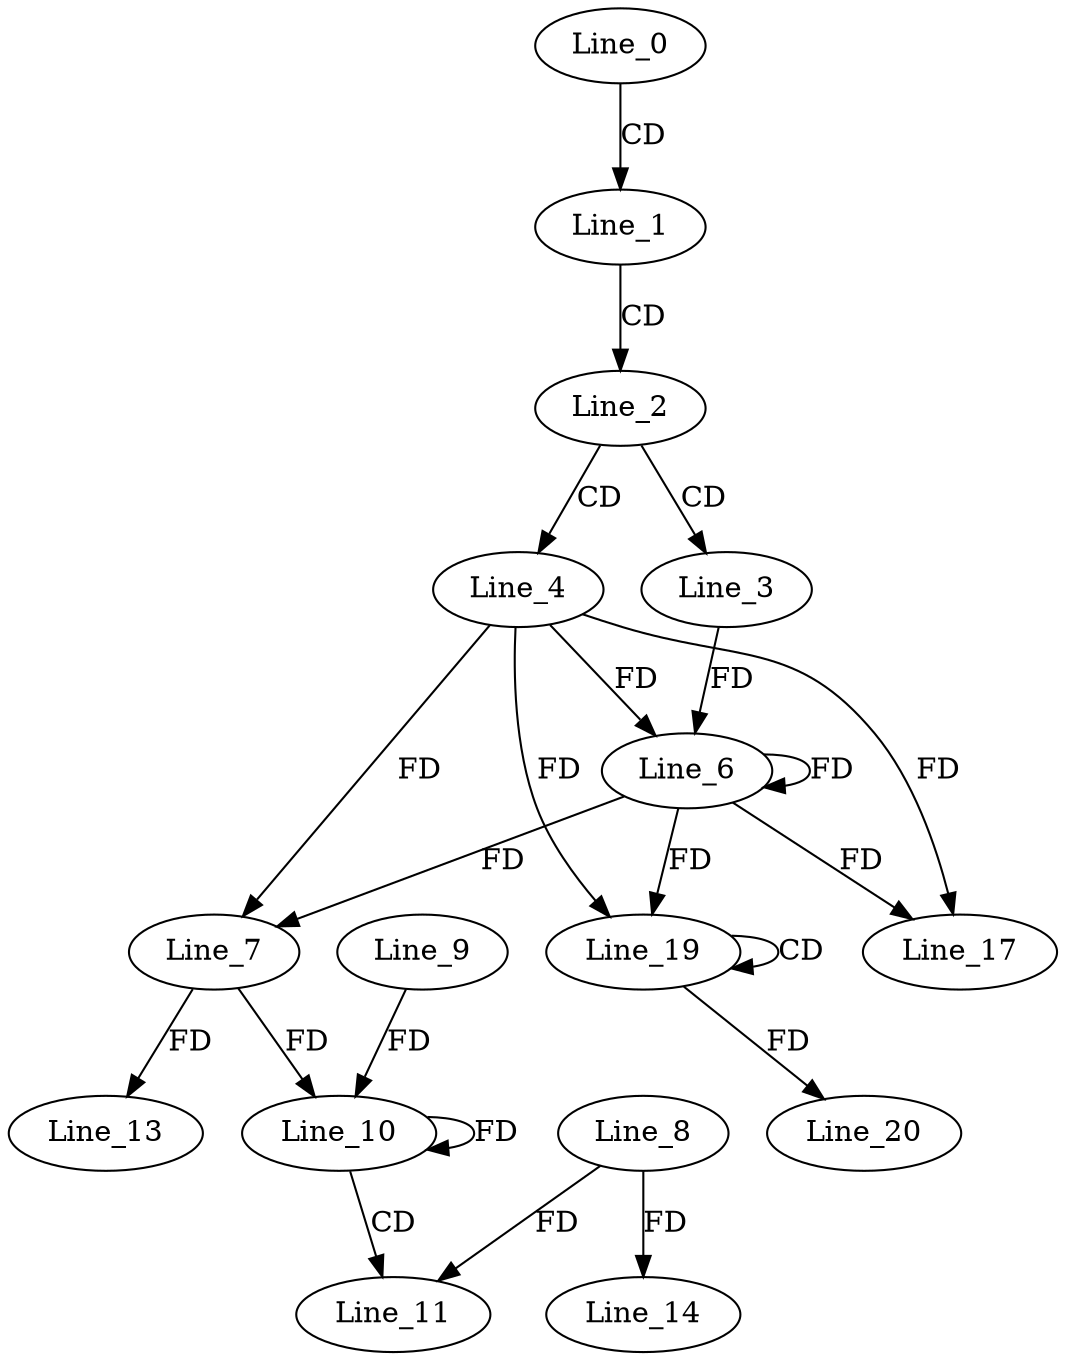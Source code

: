 digraph G {
  Line_0;
  Line_1;
  Line_2;
  Line_3;
  Line_4;
  Line_6;
  Line_6;
  Line_7;
  Line_10;
  Line_9;
  Line_10;
  Line_7;
  Line_10;
  Line_11;
  Line_8;
  Line_13;
  Line_14;
  Line_17;
  Line_19;
  Line_19;
  Line_20;
  Line_0 -> Line_1 [ label="CD" ];
  Line_1 -> Line_2 [ label="CD" ];
  Line_2 -> Line_3 [ label="CD" ];
  Line_2 -> Line_4 [ label="CD" ];
  Line_4 -> Line_6 [ label="FD" ];
  Line_6 -> Line_6 [ label="FD" ];
  Line_3 -> Line_6 [ label="FD" ];
  Line_4 -> Line_7 [ label="FD" ];
  Line_6 -> Line_7 [ label="FD" ];
  Line_10 -> Line_10 [ label="FD" ];
  Line_9 -> Line_10 [ label="FD" ];
  Line_7 -> Line_10 [ label="FD" ];
  Line_10 -> Line_11 [ label="CD" ];
  Line_8 -> Line_11 [ label="FD" ];
  Line_7 -> Line_13 [ label="FD" ];
  Line_8 -> Line_14 [ label="FD" ];
  Line_4 -> Line_17 [ label="FD" ];
  Line_6 -> Line_17 [ label="FD" ];
  Line_19 -> Line_19 [ label="CD" ];
  Line_4 -> Line_19 [ label="FD" ];
  Line_6 -> Line_19 [ label="FD" ];
  Line_19 -> Line_20 [ label="FD" ];
}
